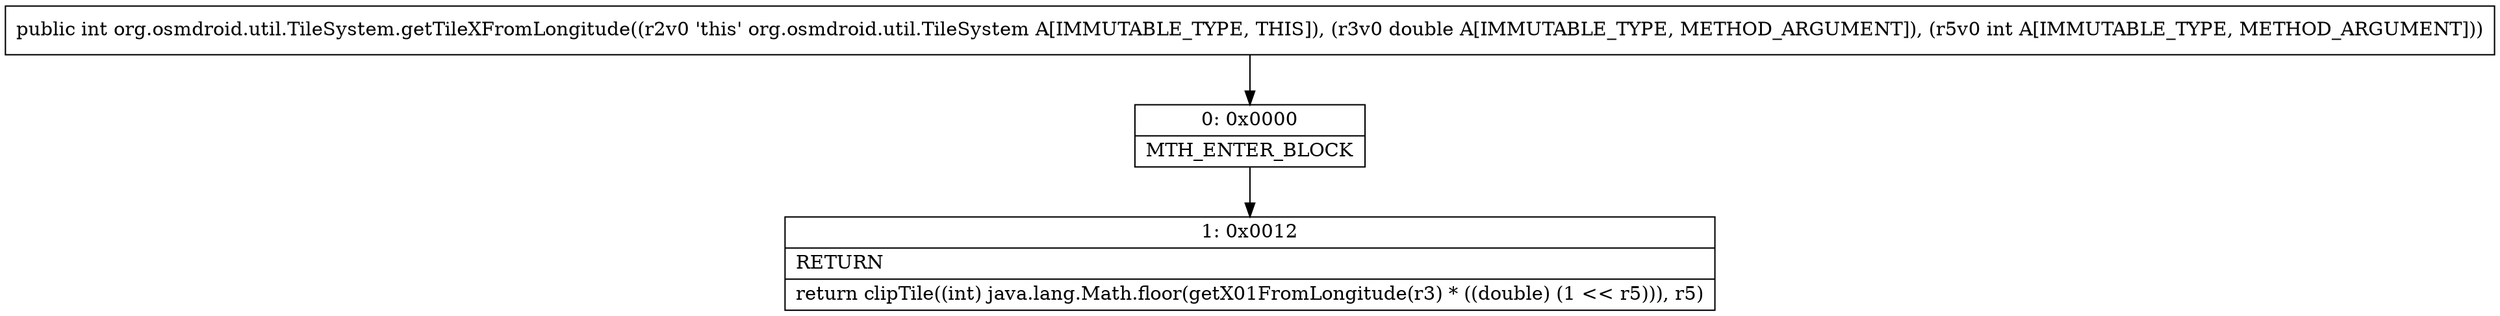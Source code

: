 digraph "CFG fororg.osmdroid.util.TileSystem.getTileXFromLongitude(DI)I" {
Node_0 [shape=record,label="{0\:\ 0x0000|MTH_ENTER_BLOCK\l}"];
Node_1 [shape=record,label="{1\:\ 0x0012|RETURN\l|return clipTile((int) java.lang.Math.floor(getX01FromLongitude(r3) * ((double) (1 \<\< r5))), r5)\l}"];
MethodNode[shape=record,label="{public int org.osmdroid.util.TileSystem.getTileXFromLongitude((r2v0 'this' org.osmdroid.util.TileSystem A[IMMUTABLE_TYPE, THIS]), (r3v0 double A[IMMUTABLE_TYPE, METHOD_ARGUMENT]), (r5v0 int A[IMMUTABLE_TYPE, METHOD_ARGUMENT])) }"];
MethodNode -> Node_0;
Node_0 -> Node_1;
}

